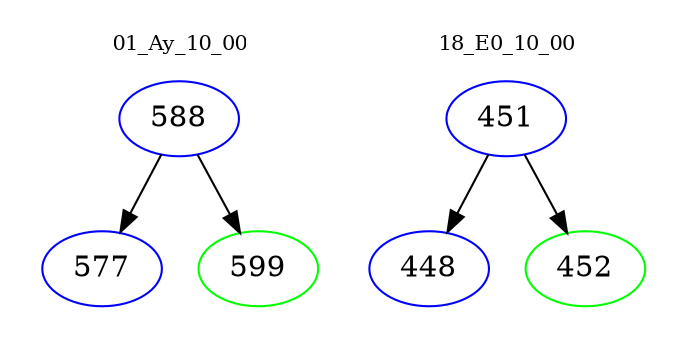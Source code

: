 digraph{
subgraph cluster_0 {
color = white
label = "01_Ay_10_00";
fontsize=10;
T0_588 [label="588", color="blue"]
T0_588 -> T0_577 [color="black"]
T0_577 [label="577", color="blue"]
T0_588 -> T0_599 [color="black"]
T0_599 [label="599", color="green"]
}
subgraph cluster_1 {
color = white
label = "18_E0_10_00";
fontsize=10;
T1_451 [label="451", color="blue"]
T1_451 -> T1_448 [color="black"]
T1_448 [label="448", color="blue"]
T1_451 -> T1_452 [color="black"]
T1_452 [label="452", color="green"]
}
}
